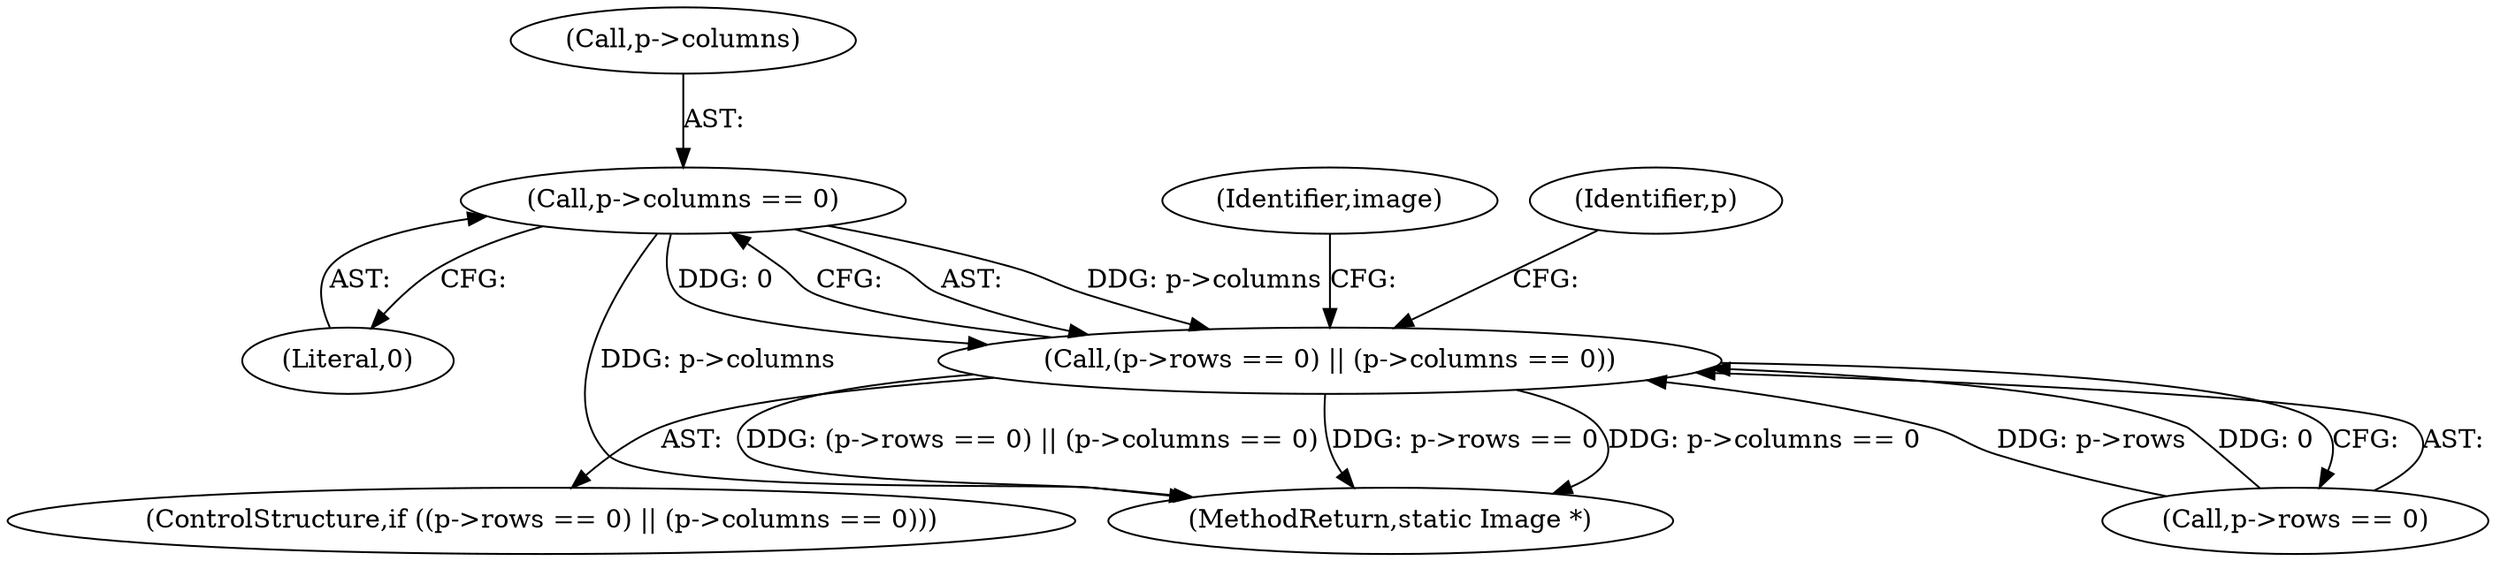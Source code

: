 digraph "0_ImageMagick_8a370f9ab120faf182aa160900ba692ba8e2bcf0@pointer" {
"1001727" [label="(Call,p->columns == 0)"];
"1001721" [label="(Call,(p->rows == 0) || (p->columns == 0))"];
"1001731" [label="(Literal,0)"];
"1001744" [label="(Identifier,image)"];
"1001728" [label="(Call,p->columns)"];
"1001818" [label="(MethodReturn,static Image *)"];
"1001721" [label="(Call,(p->rows == 0) || (p->columns == 0))"];
"1001734" [label="(Identifier,p)"];
"1001727" [label="(Call,p->columns == 0)"];
"1001720" [label="(ControlStructure,if ((p->rows == 0) || (p->columns == 0)))"];
"1001722" [label="(Call,p->rows == 0)"];
"1001727" -> "1001721"  [label="AST: "];
"1001727" -> "1001731"  [label="CFG: "];
"1001728" -> "1001727"  [label="AST: "];
"1001731" -> "1001727"  [label="AST: "];
"1001721" -> "1001727"  [label="CFG: "];
"1001727" -> "1001818"  [label="DDG: p->columns"];
"1001727" -> "1001721"  [label="DDG: p->columns"];
"1001727" -> "1001721"  [label="DDG: 0"];
"1001721" -> "1001720"  [label="AST: "];
"1001721" -> "1001722"  [label="CFG: "];
"1001722" -> "1001721"  [label="AST: "];
"1001734" -> "1001721"  [label="CFG: "];
"1001744" -> "1001721"  [label="CFG: "];
"1001721" -> "1001818"  [label="DDG: p->rows == 0"];
"1001721" -> "1001818"  [label="DDG: p->columns == 0"];
"1001721" -> "1001818"  [label="DDG: (p->rows == 0) || (p->columns == 0)"];
"1001722" -> "1001721"  [label="DDG: p->rows"];
"1001722" -> "1001721"  [label="DDG: 0"];
}
